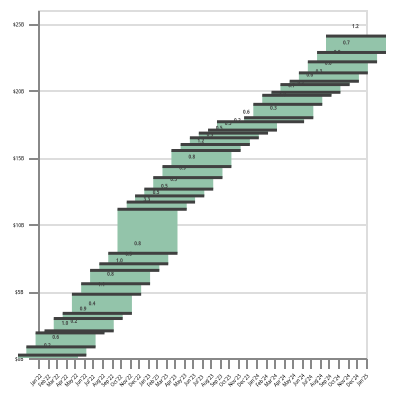 {
	"$schema": "https://vega.github.io/schema/vega/v5.json",
	"autosize": {
		"type": "fit",
		"contains": "padding"
	},
	"background": null,
	"padding": 5,
	"style": "cell",
	"data": [
		{
			"name": "PDA",
			"values": "Date,PDA_adjusted\r\n2021-12-23,123\r\n2022-02-25,215\r\n2022-03-12,123\r\n2022-03-16,492\r\n2022-03-31,0\r\n2022-04-06,61\r\n2022-04-13,492\r\n2022-04-21,492\r\n2022-04-24,0\r\n2022-05-06,92\r\n2022-05-19,61\r\n2022-06-01,430\r\n2022-06-14,0\r\n2022-06-15,215\r\n2022-06-23,277\r\n2022-06-30,0\r\n2022-07-01,31\r\n2022-07-08,246\r\n2022-07-22,108\r\n2022-08-01,338\r\n2022-08-08,615\r\n2022-08-19,476\r\n2022-08-24,0\r\n2022-09-08,415\r\n2022-09-15,369\r\n2022-09-28,0\r\n2022-10-04,384\r\n2022-10-14,446\r\n2022-10-28,169\r\n2022-11-04,0\r\n2022-11-10,246\r\n2022-11-23,246\r\n2022-12-09,169\r\n2022-12-21,615\r\n2023-01-06,1752\r\n2023-01-19,1537\r\n2023-01-25,0\r\n2023-02-03,261\r\n2023-02-20,277\r\n2023-02-24,0\r\n2023-03-03,246\r\n2023-03-20,215\r\n2023-04-04,307\r\n2023-04-19,200\r\n2023-05-03,184\r\n2023-05-09,\r\n2023-05-21,375\r\n2023-05-31,300\r\n2023-06-09,\r\n2023-06-13,325\r\n2023-06-27,500\r\n2023-07-07,800\r\n2023-07-19,\r\n2023-07-25,400\r\n2023-08-14,200\r\n2023-08-29,250\r\n2023-09-06,175\r\n2023-09-07,\r\n2023-09-21,325\r\n2023-10-11,200\r\n2023-10-26,150\r\n2023-11-03,125\r\n2023-11-20,100\r\n2023-12-06,175\r\n2023-12-12,200\r\n2023-12-27,250\r\n2024-03-12,300\r\n2024-04-24,1000\r\n2024-04-26,\r\n2024-05-10,400\r\n2024-05-24,275\r\n2024-06-07,225\r\n2024-07-03,150\r\n2024-07-11,225\r\n2024-07-29,200\r\n2024-08-09,125\r\n2024-08-23,125\r\n2024-09-06,250\r\n2024-09-25,375\r\n2024-09-26,\r\n2024-10-15,425\r\n2024-10-21,400\r\n2024-11-01,425\r\n2024-11-20,275\r\n2024-12-02,725\r\n2024-12-07,\r\n2024-12-12,500",
			"format": {
				"type": "csv"
			}
		},
		{
			"name": "data_0",
			"source": "PDA",
			"transform": [
				{
					"type": "formula",
					"expr": "toDate(datum[\"Date\"])",
					"as": "Date"
				},
				{
					"type": "formula",
					"expr": "toNumber(datum[\"PDA_adjusted\"])",
					"as": "PDA_adjusted"
				},
				{
					"type": "filter",
					"expr": "datum.Date > datetime(2022, 1, 1)"
				},
				{
					"type": "formula",
					"expr": "datum.PDA_adjusted / 1000",
					"as": "PDA_adjusted"
				},
				{
					"field": "Date",
					"type": "timeunit",
					"units": [
						"year",
						"month"
					],
					"timezone": "utc",
					"as": [
						"label",
						"label_end"
					]
				},
				{
					"type": "aggregate",
					"groupby": [
						"label"
					],
					"ops": [
						"sum"
					],
					"fields": [
						"PDA_adjusted"
					],
					"as": [
						"amount"
					]
				},
				{
					"type": "filter",
					"expr": "datum.amount != 0"
				},
				{
					"type": "window",
					"params": [
						null
					],
					"as": [
						"sum"
					],
					"ops": [
						"sum"
					],
					"fields": [
						"amount"
					],
					"sort": {
						"field": [],
						"order": []
					}
				},
				{
					"type": "window",
					"params": [
						null
					],
					"as": [
						"lead"
					],
					"ops": [
						"lead"
					],
					"fields": [
						"label"
					],
					"sort": {
						"field": [],
						"order": []
					}
				},
				{
					"type": "formula",
					"expr": "datum.lead === null ? datum.label : datum.lead",
					"as": "lead"
				},
				{
					"type": "formula",
					"expr": "datum.label === 'End' ? 0 : datum.sum - datum.amount",
					"as": "previous_sum"
				},
				{
					"type": "formula",
					"expr": "datum.label === 'End' ? datum.sum : datum.amount",
					"as": "amount"
				},
				{
					"type": "formula",
					"expr": "format(datum.amount, '.1f')",
					"as": "text_amount"
				},
				{
					"type": "formula",
					"expr": "(datum.sum + datum.previous_sum) / 2",
					"as": "center"
				},
				{
					"type": "formula",
					"expr": "datum.sum < datum.previous_sum ? datum.sum : ''",
					"as": "sum_dec"
				},
				{
					"type": "formula",
					"expr": "datum.sum > datum.previous_sum ? datum.sum : ''",
					"as": "sum_inc"
				}
			]
		},
		{
			"name": "data_1",
			"source": "data_0",
			"transform": [
				{
					"type": "filter",
					"expr": "(isDate(datum[\"label\"]) || (isValid(datum[\"label\"]) && isFinite(+datum[\"label\"]))) && isValid(datum[\"previous_sum\"]) && isFinite(+datum[\"previous_sum\"])"
				}
			]
		},
		{
			"name": "data_2",
			"source": "data_0",
			"transform": [
				{
					"type": "filter",
					"expr": "(isDate(datum[\"label\"]) || (isValid(datum[\"label\"]) && isFinite(+datum[\"label\"]))) && isValid(datum[\"sum\"]) && isFinite(+datum[\"sum\"])"
				}
			]
		},
		{
			"name": "data_3",
			"source": "data_0",
			"transform": [
				{
					"type": "filter",
					"expr": "(isDate(datum[\"label\"]) || (isValid(datum[\"label\"]) && isFinite(+datum[\"label\"]))) && isValid(datum[\"sum_inc\"]) && isFinite(+datum[\"sum_inc\"])"
				}
			]
		},
		{
			"name": "data_4",
			"source": "data_0",
			"transform": [
				{
					"type": "filter",
					"expr": "(isDate(datum[\"label\"]) || (isValid(datum[\"label\"]) && isFinite(+datum[\"label\"]))) && isValid(datum[\"sum_dec\"]) && isFinite(+datum[\"sum_dec\"])"
				}
			]
		}
	],
	"signals": [
		{
			"name": "width",
			"init": "isFinite(containerSize()[0]) ? containerSize()[0] : 200",
			"on": [
				{
					"update": "isFinite(containerSize()[0]) ? containerSize()[0] : 200",
					"events": "window:resize"
				}
			]
		},
		{
			"name": "height",
			"init": "isFinite(containerSize()[1]) ? containerSize()[1] : 200",
			"on": [
				{
					"update": "isFinite(containerSize()[1]) ? containerSize()[1] : 200",
					"events": "window:resize"
				}
			]
		},
		{
			"name": "fontSize",
			"update": "width/70"
		}
	],
	"marks": [
		{
			"name": "layer_0_marks",
			"type": "rect",
			"style": [
				"bar"
			],
			"from": {
				"data": "data_1"
			},
			"encode": {
				"update": {
					"fill": [
						{
							"test": "indexof([\"Begin\",\"End\"], datum[\"datum.label\"]) !== -1",
							"value": "#f7e0b6"
						},
						{
							"test": "datum.sum < datum.previous_sum",
							"value": "#f78a64"
						},
						{
							"value": "#93c4aa"
						}
					],
					"ariaRoleDescription": {
						"value": "bar"
					},
					"description": {
						"signal": "\"label: \" + (timeFormat(datum[\"label\"], '%b`%y')) + \"; Amount: \" + (format(datum[\"previous_sum\"], \"$\")) + \"; sum: \" + (format(datum[\"sum\"], \"\"))"
					},
					"xc": {
						"scale": "x",
						"field": "label"
					},
					"width": {
						"value": 30
					},
					"y": {
						"scale": "y",
						"field": "previous_sum"
					},
					"y2": {
						"scale": "y",
						"field": "sum"
					}
				}
			}
		},
		{
			"name": "layer_1_marks",
			"type": "rule",
			"style": [
				"rule"
			],
			"from": {
				"data": "data_2"
			},
			"encode": {
				"update": {
					"opacity": {
						"value": 1
					},
					"strokeWidth": {
						"value": 1.5
					},
					"stroke": {
						"value": "#404040"
					},
					"description": {
						"signal": "\"label: \" + (timeFormat(datum[\"label\"], '%b`%y')) + \"; sum: \" + (format(datum[\"sum\"], \"$\")) + \"; lead: \" + (timeFormat(datum[\"lead\"], '%b %d, %Y'))"
					},
					"x": {
						"scale": "x",
						"field": "label",
						"offset": -15
					},
					"x2": {
						"scale": "x",
						"field": "lead",
						"offset": 15
					},
					"y": {
						"scale": "y",
						"field": "sum"
					}
				}
			}
		},
		{
			"name": "layer_2_marks",
			"type": "text",
			"style": [
				"text"
			],
			"from": {
				"data": "data_3"
			},
			"encode": {
				"update": {
					"baseline": {
						"value": "bottom"
					},
					"dy": {
						"value": -4
					},
					"fontSize": {
						"signal": "fontSize"
					},
					"fill": {
						"value": "#404040"
					},
					"description": {
						"signal": "\"label: \" + (timeFormat(datum[\"label\"], '%b`%y')) + \"; sum_inc: \" + (format(datum[\"sum_inc\"], \"$\")) + \"; text_amount: \" + (isValid(datum[\"text_amount\"]) ? datum[\"text_amount\"] : \"\"+datum[\"text_amount\"])"
					},
					"x": {
						"scale": "x",
						"field": "label"
					},
					"y": {
						"scale": "y",
						"field": "sum_inc"
					},
					"text": {
						"signal": "isValid(datum[\"text_amount\"]) ? datum[\"text_amount\"] : \"\"+datum[\"text_amount\"]"
					},
					"align": {
						"value": "center"
					}
				}
			}
		},
		{
			"name": "layer_3_marks",
			"type": "text",
			"style": [
				"text"
			],
			"from": {
				"data": "data_4"
			},
			"encode": {
				"update": {
					"baseline": {
						"value": "top"
					},
					"dy": {
						"value": 4
					},
					"fill": {
						"value": "#404040"
					},
					"description": {
						"signal": "\"label: \" + (timeFormat(datum[\"label\"], '%b`%y')) + \"; sum_dec: \" + (format(datum[\"sum_dec\"], \"$\"))"
					},
					"x": {
						"scale": "x",
						"field": "label"
					},
					"y": {
						"scale": "y",
						"field": "sum_dec"
					},
					"text": {
						"signal": "isValid(datum[\"sum_dec\"]) ? datum[\"sum_dec\"] : \"\"+datum[\"sum_dec\"]"
					},
					"align": {
						"value": "center"
					}
				}
			}
		}
	],
	"scales": [
		{
			"name": "x",
			"type": "time",
			"domain": {
				"fields": [
					{
						"data": "data_1",
						"field": "label"
					},
					{
						"data": "data_2",
						"field": "label"
					},
					{
						"data": "data_2",
						"field": "lead"
					},
					{
						"data": "data_3",
						"field": "label"
					},
					{
						"data": "data_4",
						"field": "label"
					}
				]
			},
			"range": [
				0,
				{
					"signal": "width"
				}
			],
			"padding": 5
		},
		{
			"name": "y",
			"type": "linear",
			"domain": {
				"fields": [
					{
						"data": "data_1",
						"field": "previous_sum"
					},
					{
						"data": "data_1",
						"field": "sum"
					},
					{
						"data": "data_2",
						"field": "sum"
					},
					{
						"data": "data_3",
						"field": "sum_inc"
					},
					{
						"data": "data_4",
						"field": "sum_dec"
					}
				]
			},
			"range": [
				{
					"signal": "height"
				},
				0
			],
			"nice": true,
			"zero": true
		}
	],
	"axes": [
		{
			"scale": "y",
			"orient": "left",
			"tickCount": 5,
			"gridScale": "x",
			"grid": true,
			"domain": false,
			"labels": false,
			"aria": false,
			"maxExtent": 0,
			"minExtent": 0,
			"ticks": false,
			"zindex": 0
		},
		{
			"scale": "x",
			"orient": "bottom",
			"grid": false,
			"format": "%b`%y",
			"labelAngle": 315,
			"labelOverlap": false,
			"tickCount": {
				"interval": "month",
				"step": 1
			},
			"labelAlign": "right",
			"labelBaseline": "top",
			"labelFlush": true,
			"encode": {
				"labels": {
					"update": {
						"fontSize": {
							"signal": "fontSize"
						}
					}
				}
			},
			"zindex": 0
		},
		{
			"scale": "y",
			"orient": "left",
			"grid": false,
			"format": "$",
			"labelAngle": 0,
			"tickCount": 5,
			"labelAlign": "right",
			"labelOverlap": true,
			"encode": {
				"labels": {
					"update": {
						"fontSize": {
							"signal": "fontSize"
						},
						"text": {
							"signal": "datum.label + 'B'"
						}
					}
				}
			},
			"zindex": 0
		}
	],
	"config": {
		"style": {
			"text": {
				"fontWeight": "bold"
			}
		}
	}
}